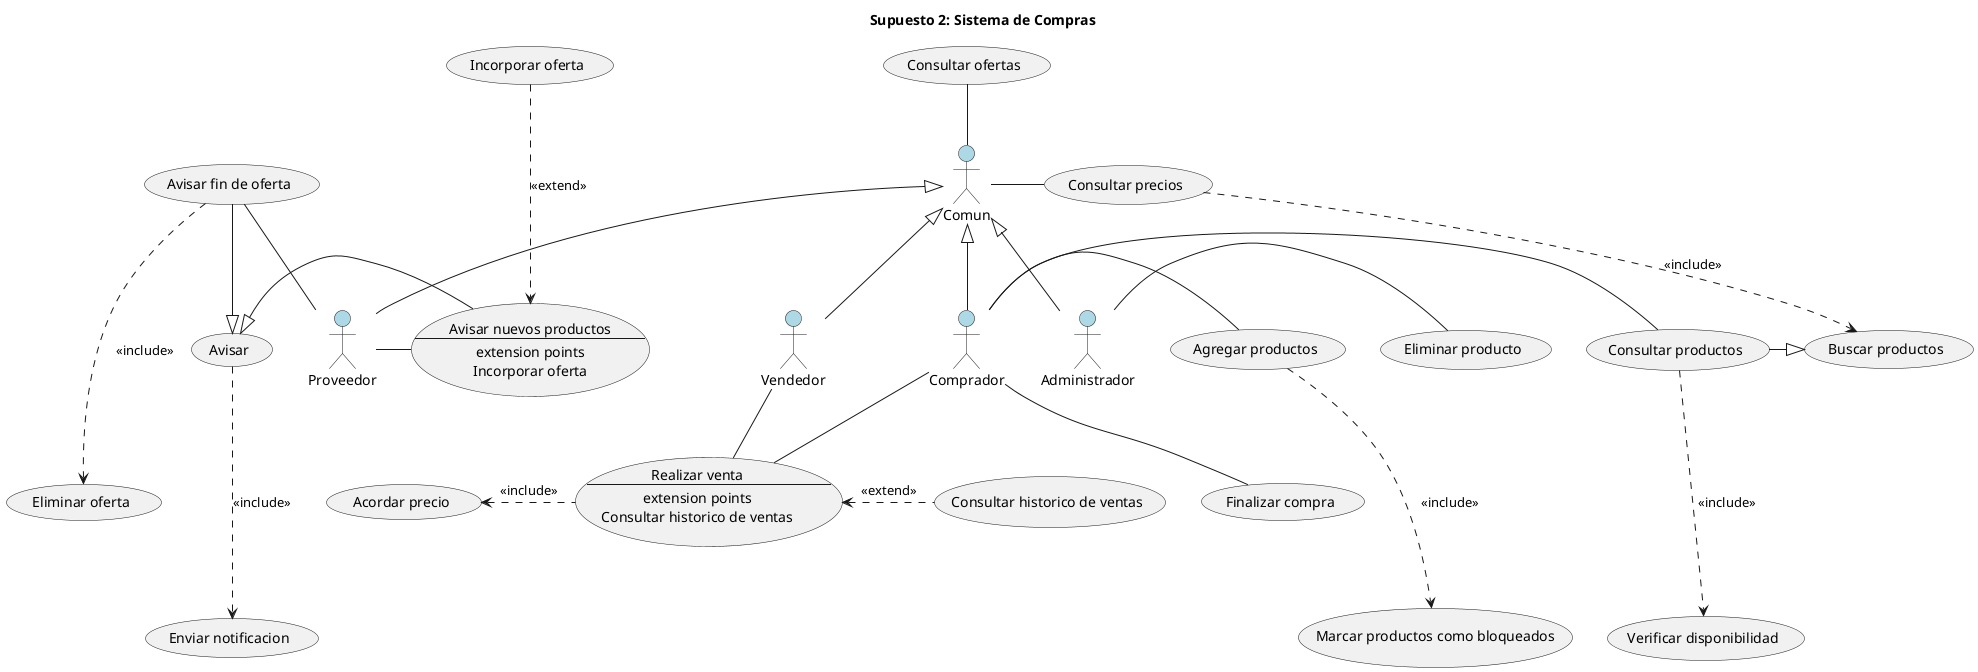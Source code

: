 @startuml sistemaDeCompras
title Supuesto 2: Sistema de Compras

actor Comun #LightBlue
actor Comprador #LightBlue
actor Vendedor #LightBlue
actor Proveedor #LightBlue
actor Administrador #LightBlue

/'Casos de uso'/
"Consultar ofertas" as (CO)
"Consultar precios" as (CP)

usecase RV as "Realizar venta
--
extension points
Consultar historico de ventas"

"Consultar historico de ventas" as (CHV)
"Acordar precio" as (AP)
"Agregar productos" as (AProd)
"Consultar productos" as (CProd)
"Finalizar compra" as (FC)
"Verificar disponibilidad" as (VD)
"Marcar productos como bloqueados" as (MPB)
"Avisar fin de oferta" as (AFO)
"Eliminar oferta" as (EO)
"Avisar" as (A)

usecase ANP as "Avisar nuevos productos
--
extension points
Incorporar oferta"

"Incorporar oferta" as (IO)
"Enviar notificacion" as (EN)
"Eliminar producto" as (EP)
"Buscar productos" as (BP)

/'Herencias actores'/
Administrador -up-|> Comun
Comprador -up-|> Comun
Vendedor -up-|> Comun
Proveedor -up-|> Comun

/'Relaciones casos de uso'/
Comun -up- (CO)
Comun -left- (CP)
Comprador -down- (RV)
Vendedor -down- (RV)
Comprador -left- (AProd)
Comprador - (CProd)
Comprador -down- (FC)
Proveedor -left- (AFO)
Proveedor - (ANP)
Administrador - (EP)
(RV) .-left-> (AP) : <<include>>
(CHV) .-left-> (RV) : <<extend>>
(AProd) .-down-> (MPB) : <<include>>
(CProd) .-down-> (VD) : <<include>>
(AFO) .-down-> (EO) : <<include>>
(A) .-down-> (EN) : <<include>>
(IO) .-down-> (ANP) : <<extend>>
(AFO) -down-|> (A)
(ANP) -|> (A)
(CP) .-> (BP) : <<include>>
(CProd) -|> (BP)

@enduml